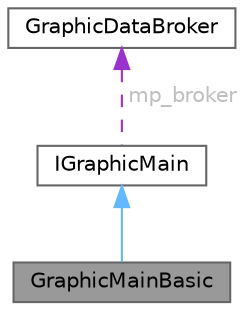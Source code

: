 digraph "GraphicMainBasic"
{
 // LATEX_PDF_SIZE
  bgcolor="transparent";
  edge [fontname=Helvetica,fontsize=10,labelfontname=Helvetica,labelfontsize=10];
  node [fontname=Helvetica,fontsize=10,shape=box,height=0.2,width=0.4];
  Node1 [id="Node000001",label="GraphicMainBasic",height=0.2,width=0.4,color="gray40", fillcolor="grey60", style="filled", fontcolor="black",tooltip="このプロジェクトにおける標準的なロボットの描画機能を持つクラス．"];
  Node2 -> Node1 [id="edge1_Node000001_Node000002",dir="back",color="steelblue1",style="solid",tooltip=" "];
  Node2 [id="Node000002",label="IGraphicMain",height=0.2,width=0.4,color="gray40", fillcolor="white", style="filled",URL="$class_i_graphic_main.html",tooltip="GraphicMainのインターフェース"];
  Node3 -> Node2 [id="edge2_Node000002_Node000003",dir="back",color="darkorchid3",style="dashed",tooltip=" ",label=" mp_broker",fontcolor="grey" ];
  Node3 [id="Node000003",label="GraphicDataBroker",height=0.2,width=0.4,color="gray40", fillcolor="white", style="filled",URL="$class_graphic_data_broker.html",tooltip="画像表示部と，データ処理部を結びつける仲介人クラス"];
}
